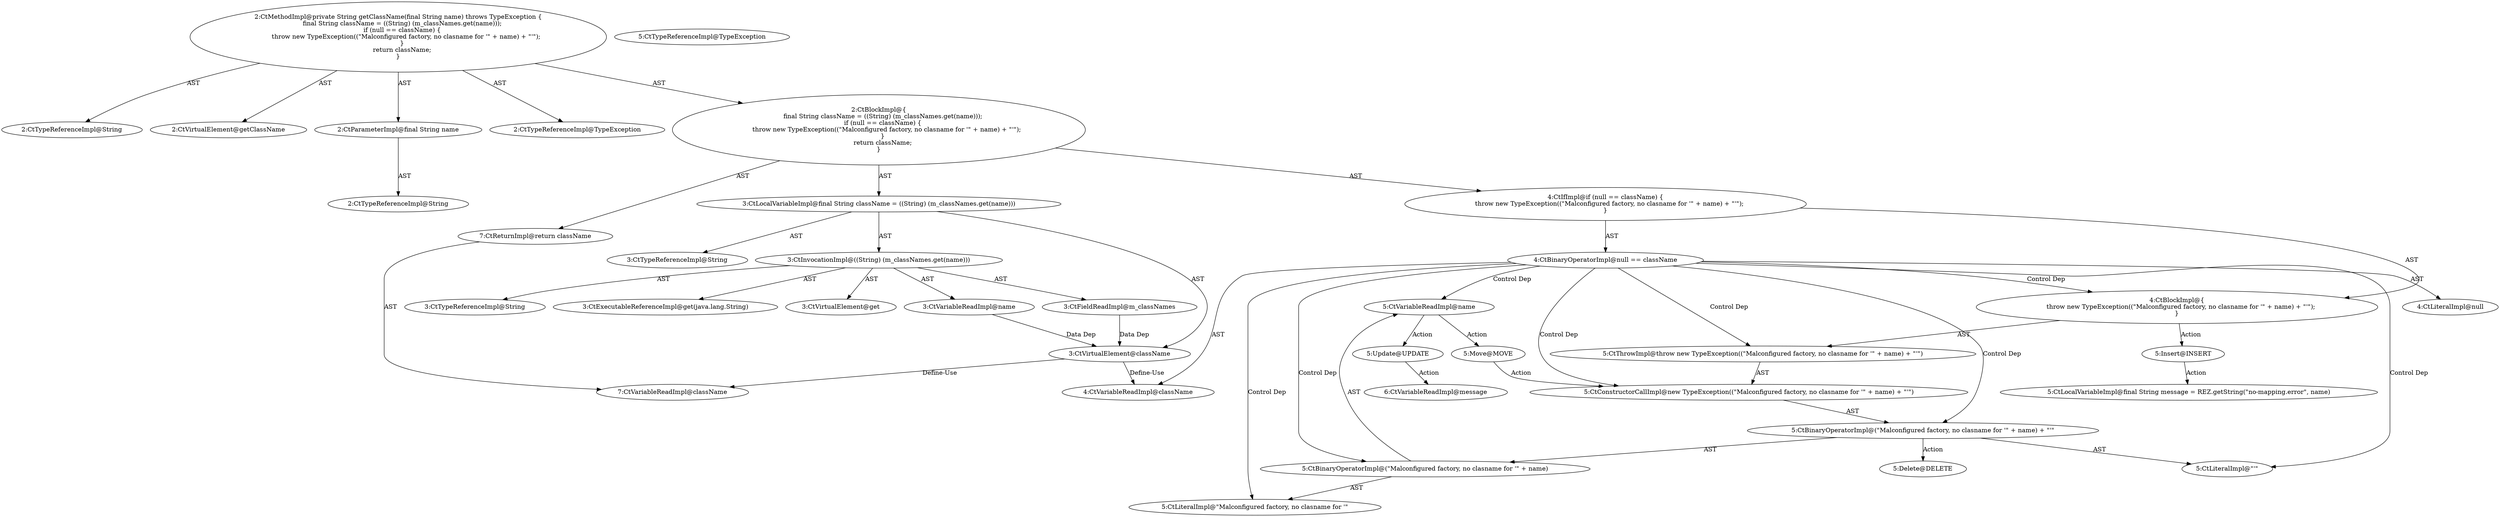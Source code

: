 digraph "getClassName#?,String" {
0 [label="2:CtTypeReferenceImpl@String" shape=ellipse]
1 [label="2:CtVirtualElement@getClassName" shape=ellipse]
2 [label="2:CtParameterImpl@final String name" shape=ellipse]
3 [label="2:CtTypeReferenceImpl@String" shape=ellipse]
4 [label="2:CtTypeReferenceImpl@TypeException" shape=ellipse]
5 [label="3:CtTypeReferenceImpl@String" shape=ellipse]
6 [label="3:CtExecutableReferenceImpl@get(java.lang.String)" shape=ellipse]
7 [label="3:CtVirtualElement@get" shape=ellipse]
8 [label="3:CtFieldReadImpl@m_classNames" shape=ellipse]
9 [label="3:CtVariableReadImpl@name" shape=ellipse]
10 [label="3:CtInvocationImpl@((String) (m_classNames.get(name)))" shape=ellipse]
11 [label="3:CtTypeReferenceImpl@String" shape=ellipse]
12 [label="3:CtVirtualElement@className" shape=ellipse]
13 [label="3:CtLocalVariableImpl@final String className = ((String) (m_classNames.get(name)))" shape=ellipse]
14 [label="4:CtLiteralImpl@null" shape=ellipse]
15 [label="4:CtVariableReadImpl@className" shape=ellipse]
16 [label="4:CtBinaryOperatorImpl@null == className" shape=ellipse]
17 [label="5:CtTypeReferenceImpl@TypeException" shape=ellipse]
18 [label="5:CtLiteralImpl@\"Malconfigured factory, no clasname for '\"" shape=ellipse]
19 [label="5:CtVariableReadImpl@name" shape=ellipse]
20 [label="5:CtBinaryOperatorImpl@(\"Malconfigured factory, no clasname for '\" + name)" shape=ellipse]
21 [label="5:CtLiteralImpl@\"'\"" shape=ellipse]
22 [label="5:CtBinaryOperatorImpl@(\"Malconfigured factory, no clasname for '\" + name) + \"'\"" shape=ellipse]
23 [label="5:CtConstructorCallImpl@new TypeException((\"Malconfigured factory, no clasname for '\" + name) + \"'\")" shape=ellipse]
24 [label="5:CtThrowImpl@throw new TypeException((\"Malconfigured factory, no clasname for '\" + name) + \"'\")" shape=ellipse]
25 [label="4:CtBlockImpl@\{
    throw new TypeException((\"Malconfigured factory, no clasname for '\" + name) + \"'\");
\}" shape=ellipse]
26 [label="4:CtIfImpl@if (null == className) \{
    throw new TypeException((\"Malconfigured factory, no clasname for '\" + name) + \"'\");
\}" shape=ellipse]
27 [label="7:CtVariableReadImpl@className" shape=ellipse]
28 [label="7:CtReturnImpl@return className" shape=ellipse]
29 [label="2:CtBlockImpl@\{
    final String className = ((String) (m_classNames.get(name)));
    if (null == className) \{
        throw new TypeException((\"Malconfigured factory, no clasname for '\" + name) + \"'\");
    \}
    return className;
\}" shape=ellipse]
30 [label="2:CtMethodImpl@private String getClassName(final String name) throws TypeException \{
    final String className = ((String) (m_classNames.get(name)));
    if (null == className) \{
        throw new TypeException((\"Malconfigured factory, no clasname for '\" + name) + \"'\");
    \}
    return className;
\}" shape=ellipse]
31 [label="5:Update@UPDATE" shape=ellipse]
32 [label="6:CtVariableReadImpl@message" shape=ellipse]
33 [label="5:Delete@DELETE" shape=ellipse]
34 [label="5:Insert@INSERT" shape=ellipse]
35 [label="5:CtLocalVariableImpl@final String message = REZ.getString(\"no-mapping.error\", name)" shape=ellipse]
36 [label="5:Move@MOVE" shape=ellipse]
2 -> 3 [label="AST"];
8 -> 12 [label="Data Dep"];
9 -> 12 [label="Data Dep"];
10 -> 7 [label="AST"];
10 -> 11 [label="AST"];
10 -> 8 [label="AST"];
10 -> 6 [label="AST"];
10 -> 9 [label="AST"];
12 -> 15 [label="Define-Use"];
12 -> 27 [label="Define-Use"];
13 -> 12 [label="AST"];
13 -> 5 [label="AST"];
13 -> 10 [label="AST"];
16 -> 14 [label="AST"];
16 -> 15 [label="AST"];
16 -> 25 [label="Control Dep"];
16 -> 24 [label="Control Dep"];
16 -> 23 [label="Control Dep"];
16 -> 22 [label="Control Dep"];
16 -> 20 [label="Control Dep"];
16 -> 18 [label="Control Dep"];
16 -> 19 [label="Control Dep"];
16 -> 21 [label="Control Dep"];
19 -> 31 [label="Action"];
19 -> 36 [label="Action"];
20 -> 18 [label="AST"];
20 -> 19 [label="AST"];
22 -> 20 [label="AST"];
22 -> 21 [label="AST"];
22 -> 33 [label="Action"];
23 -> 22 [label="AST"];
24 -> 23 [label="AST"];
25 -> 24 [label="AST"];
25 -> 34 [label="Action"];
26 -> 16 [label="AST"];
26 -> 25 [label="AST"];
28 -> 27 [label="AST"];
29 -> 13 [label="AST"];
29 -> 26 [label="AST"];
29 -> 28 [label="AST"];
30 -> 1 [label="AST"];
30 -> 0 [label="AST"];
30 -> 2 [label="AST"];
30 -> 4 [label="AST"];
30 -> 29 [label="AST"];
31 -> 32 [label="Action"];
34 -> 35 [label="Action"];
36 -> 23 [label="Action"];
}